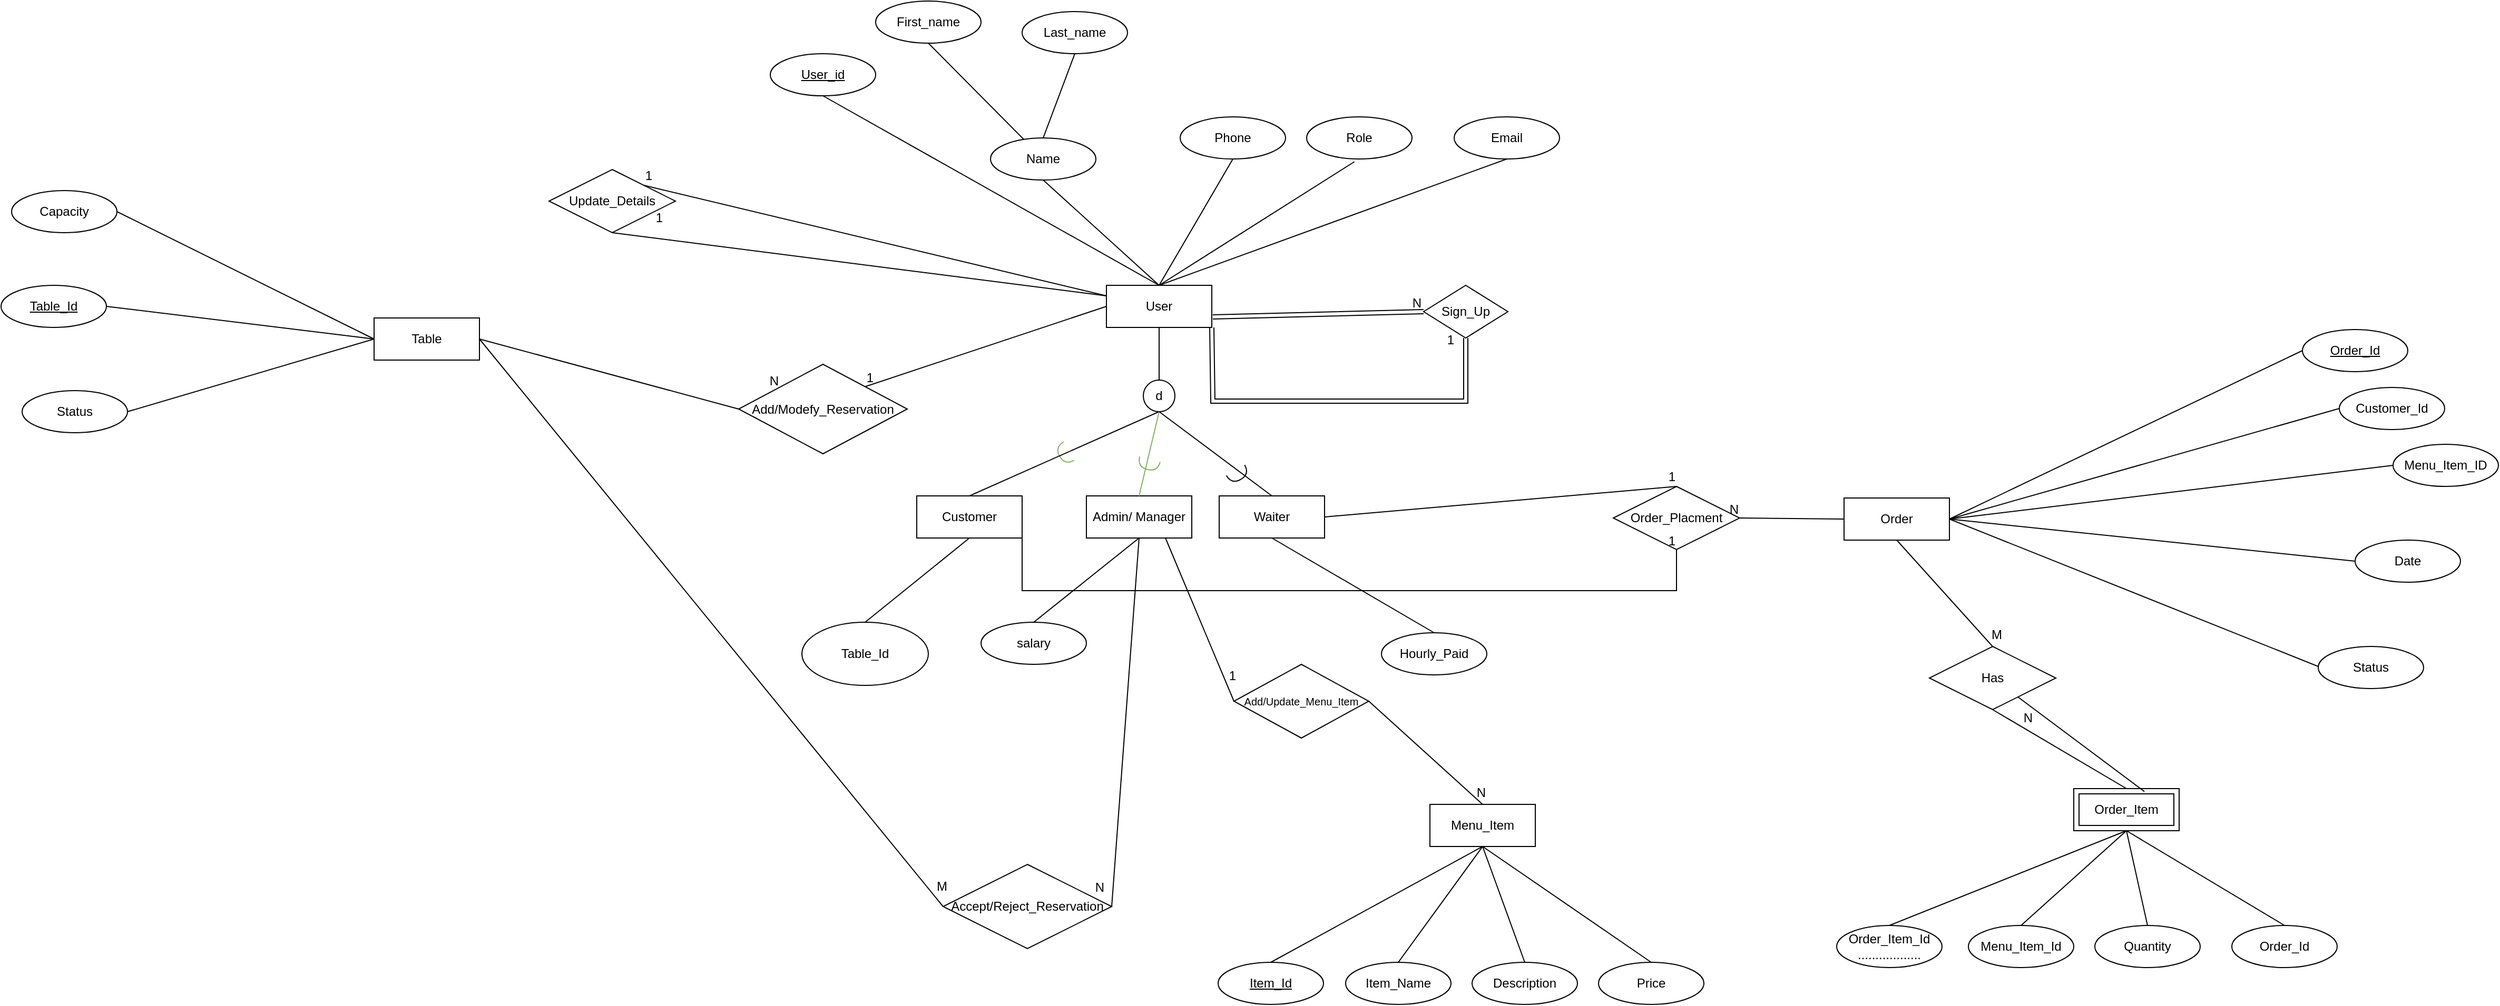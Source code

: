 <mxfile version="24.4.0" type="device">
  <diagram name="Page-1" id="Y86S1bmcuFwzpDUU1Rd4">
    <mxGraphModel dx="2612" dy="1607" grid="1" gridSize="10" guides="1" tooltips="1" connect="1" arrows="1" fold="1" page="1" pageScale="1" pageWidth="850" pageHeight="1100" math="0" shadow="0">
      <root>
        <mxCell id="0" />
        <mxCell id="1" parent="0" />
        <mxCell id="P2tkytI08X2VvsEyy3mc-61" value="Table" style="whiteSpace=wrap;html=1;align=center;" parent="1" vertex="1">
          <mxGeometry x="-516" y="281" width="100" height="40" as="geometry" />
        </mxCell>
        <mxCell id="P2tkytI08X2VvsEyy3mc-62" value="Order" style="whiteSpace=wrap;html=1;align=center;" parent="1" vertex="1">
          <mxGeometry x="879" y="452" width="100" height="40" as="geometry" />
        </mxCell>
        <mxCell id="P2tkytI08X2VvsEyy3mc-63" value="Menu_Item" style="whiteSpace=wrap;html=1;align=center;" parent="1" vertex="1">
          <mxGeometry x="486" y="743" width="100" height="40" as="geometry" />
        </mxCell>
        <mxCell id="P2tkytI08X2VvsEyy3mc-64" value="Date" style="ellipse;whiteSpace=wrap;html=1;align=center;" parent="1" vertex="1">
          <mxGeometry x="1364" y="492" width="100" height="40" as="geometry" />
        </mxCell>
        <mxCell id="P2tkytI08X2VvsEyy3mc-65" value="" style="endArrow=none;html=1;rounded=0;entryX=0;entryY=0.5;entryDx=0;entryDy=0;exitX=1;exitY=0.5;exitDx=0;exitDy=0;" parent="1" source="P2tkytI08X2VvsEyy3mc-62" target="P2tkytI08X2VvsEyy3mc-64" edge="1">
          <mxGeometry width="50" height="50" relative="1" as="geometry">
            <mxPoint x="831" y="401" as="sourcePoint" />
            <mxPoint x="881" y="351" as="targetPoint" />
          </mxGeometry>
        </mxCell>
        <mxCell id="P2tkytI08X2VvsEyy3mc-66" value="Order_Id" style="ellipse;whiteSpace=wrap;html=1;align=center;fontStyle=4;" parent="1" vertex="1">
          <mxGeometry x="1314" y="292" width="100" height="40" as="geometry" />
        </mxCell>
        <mxCell id="P2tkytI08X2VvsEyy3mc-69" value="Status" style="ellipse;whiteSpace=wrap;html=1;align=center;" parent="1" vertex="1">
          <mxGeometry x="1329" y="593" width="100" height="40" as="geometry" />
        </mxCell>
        <mxCell id="P2tkytI08X2VvsEyy3mc-70" value="" style="endArrow=none;html=1;rounded=0;entryX=0;entryY=0.5;entryDx=0;entryDy=0;exitX=1;exitY=0.5;exitDx=0;exitDy=0;" parent="1" source="P2tkytI08X2VvsEyy3mc-62" target="P2tkytI08X2VvsEyy3mc-66" edge="1">
          <mxGeometry width="50" height="50" relative="1" as="geometry">
            <mxPoint x="861" y="281" as="sourcePoint" />
            <mxPoint x="911" y="231" as="targetPoint" />
          </mxGeometry>
        </mxCell>
        <mxCell id="P2tkytI08X2VvsEyy3mc-71" value="" style="endArrow=none;html=1;rounded=0;entryX=0;entryY=0.5;entryDx=0;entryDy=0;exitX=1;exitY=0.5;exitDx=0;exitDy=0;" parent="1" source="P2tkytI08X2VvsEyy3mc-62" target="ME01KTfv1DTsT3AE9B-a-9" edge="1">
          <mxGeometry width="50" height="50" relative="1" as="geometry">
            <mxPoint x="951" y="301" as="sourcePoint" />
            <mxPoint x="961" y="191.0" as="targetPoint" />
          </mxGeometry>
        </mxCell>
        <mxCell id="P2tkytI08X2VvsEyy3mc-72" value="" style="endArrow=none;html=1;rounded=0;entryX=0;entryY=0.5;entryDx=0;entryDy=0;exitX=1;exitY=0.5;exitDx=0;exitDy=0;" parent="1" source="P2tkytI08X2VvsEyy3mc-62" edge="1">
          <mxGeometry width="50" height="50" relative="1" as="geometry">
            <mxPoint x="1201" y="271" as="sourcePoint" />
            <mxPoint x="1329" y="612" as="targetPoint" />
          </mxGeometry>
        </mxCell>
        <mxCell id="P2tkytI08X2VvsEyy3mc-73" value="Item_Id" style="ellipse;whiteSpace=wrap;html=1;align=center;fontStyle=4;" parent="1" vertex="1">
          <mxGeometry x="285" y="893" width="100" height="40" as="geometry" />
        </mxCell>
        <mxCell id="P2tkytI08X2VvsEyy3mc-74" value="Item_Name" style="ellipse;whiteSpace=wrap;html=1;align=center;" parent="1" vertex="1">
          <mxGeometry x="406" y="893" width="100" height="40" as="geometry" />
        </mxCell>
        <mxCell id="P2tkytI08X2VvsEyy3mc-75" value="Description" style="ellipse;whiteSpace=wrap;html=1;align=center;" parent="1" vertex="1">
          <mxGeometry x="526" y="893" width="100" height="40" as="geometry" />
        </mxCell>
        <mxCell id="P2tkytI08X2VvsEyy3mc-76" value="" style="endArrow=none;html=1;rounded=0;entryX=0.5;entryY=1;entryDx=0;entryDy=0;exitX=0.5;exitY=0;exitDx=0;exitDy=0;" parent="1" source="P2tkytI08X2VvsEyy3mc-73" target="P2tkytI08X2VvsEyy3mc-63" edge="1">
          <mxGeometry width="50" height="50" relative="1" as="geometry">
            <mxPoint x="396" y="863" as="sourcePoint" />
            <mxPoint x="446" y="813" as="targetPoint" />
          </mxGeometry>
        </mxCell>
        <mxCell id="P2tkytI08X2VvsEyy3mc-77" value="" style="endArrow=none;html=1;rounded=0;exitX=0.5;exitY=0;exitDx=0;exitDy=0;" parent="1" source="P2tkytI08X2VvsEyy3mc-74" edge="1">
          <mxGeometry width="50" height="50" relative="1" as="geometry">
            <mxPoint x="506" y="873" as="sourcePoint" />
            <mxPoint x="536" y="783" as="targetPoint" />
          </mxGeometry>
        </mxCell>
        <mxCell id="P2tkytI08X2VvsEyy3mc-78" value="" style="endArrow=none;html=1;rounded=0;entryX=0.5;entryY=1;entryDx=0;entryDy=0;exitX=0.5;exitY=0;exitDx=0;exitDy=0;" parent="1" source="P2tkytI08X2VvsEyy3mc-75" target="P2tkytI08X2VvsEyy3mc-63" edge="1">
          <mxGeometry width="50" height="50" relative="1" as="geometry">
            <mxPoint x="566" y="883" as="sourcePoint" />
            <mxPoint x="616" y="833" as="targetPoint" />
          </mxGeometry>
        </mxCell>
        <mxCell id="P2tkytI08X2VvsEyy3mc-79" value="Price" style="ellipse;whiteSpace=wrap;html=1;align=center;" parent="1" vertex="1">
          <mxGeometry x="646" y="893" width="100" height="40" as="geometry" />
        </mxCell>
        <mxCell id="P2tkytI08X2VvsEyy3mc-81" value="" style="endArrow=none;html=1;rounded=0;entryX=0.5;entryY=1;entryDx=0;entryDy=0;exitX=0.5;exitY=0;exitDx=0;exitDy=0;" parent="1" source="P2tkytI08X2VvsEyy3mc-79" target="P2tkytI08X2VvsEyy3mc-63" edge="1">
          <mxGeometry width="50" height="50" relative="1" as="geometry">
            <mxPoint x="636" y="873" as="sourcePoint" />
            <mxPoint x="686" y="823" as="targetPoint" />
          </mxGeometry>
        </mxCell>
        <mxCell id="P2tkytI08X2VvsEyy3mc-84" value="Menu_Item_ID" style="ellipse;whiteSpace=wrap;html=1;align=center;" parent="1" vertex="1">
          <mxGeometry x="1400" y="401" width="100" height="40" as="geometry" />
        </mxCell>
        <mxCell id="P2tkytI08X2VvsEyy3mc-86" value="" style="endArrow=none;html=1;rounded=0;entryX=0;entryY=0.5;entryDx=0;entryDy=0;exitX=1;exitY=0.5;exitDx=0;exitDy=0;" parent="1" source="P2tkytI08X2VvsEyy3mc-62" target="P2tkytI08X2VvsEyy3mc-84" edge="1">
          <mxGeometry width="50" height="50" relative="1" as="geometry">
            <mxPoint x="1001" y="301" as="sourcePoint" />
            <mxPoint x="1409" y="427" as="targetPoint" />
          </mxGeometry>
        </mxCell>
        <mxCell id="P2tkytI08X2VvsEyy3mc-115" value="User" style="whiteSpace=wrap;html=1;align=center;" parent="1" vertex="1">
          <mxGeometry x="179" y="250" width="100" height="40" as="geometry" />
        </mxCell>
        <mxCell id="P2tkytI08X2VvsEyy3mc-116" value="First_name" style="ellipse;whiteSpace=wrap;html=1;align=center;" parent="1" vertex="1">
          <mxGeometry x="-40" y="-20" width="100" height="40" as="geometry" />
        </mxCell>
        <mxCell id="P2tkytI08X2VvsEyy3mc-117" value="Email" style="ellipse;whiteSpace=wrap;html=1;align=center;" parent="1" vertex="1">
          <mxGeometry x="509" y="90" width="100" height="40" as="geometry" />
        </mxCell>
        <mxCell id="P2tkytI08X2VvsEyy3mc-118" value="Phone" style="ellipse;whiteSpace=wrap;html=1;align=center;" parent="1" vertex="1">
          <mxGeometry x="249" y="90" width="100" height="40" as="geometry" />
        </mxCell>
        <mxCell id="P2tkytI08X2VvsEyy3mc-119" value="Role" style="ellipse;whiteSpace=wrap;html=1;align=center;" parent="1" vertex="1">
          <mxGeometry x="369" y="90" width="100" height="40" as="geometry" />
        </mxCell>
        <mxCell id="P2tkytI08X2VvsEyy3mc-120" value="Last_name" style="ellipse;whiteSpace=wrap;html=1;align=center;" parent="1" vertex="1">
          <mxGeometry x="99" y="-10" width="100" height="40" as="geometry" />
        </mxCell>
        <mxCell id="P2tkytI08X2VvsEyy3mc-121" value="Name" style="ellipse;whiteSpace=wrap;html=1;align=center;" parent="1" vertex="1">
          <mxGeometry x="69" y="110" width="100" height="40" as="geometry" />
        </mxCell>
        <mxCell id="P2tkytI08X2VvsEyy3mc-122" value="" style="endArrow=none;html=1;rounded=0;entryX=0.5;entryY=1;entryDx=0;entryDy=0;" parent="1" edge="1" target="P2tkytI08X2VvsEyy3mc-120">
          <mxGeometry width="50" height="50" relative="1" as="geometry">
            <mxPoint x="119" y="110" as="sourcePoint" />
            <mxPoint x="149.0" y="50" as="targetPoint" />
          </mxGeometry>
        </mxCell>
        <mxCell id="P2tkytI08X2VvsEyy3mc-123" value="" style="endArrow=none;html=1;rounded=0;entryX=0.5;entryY=1;entryDx=0;entryDy=0;" parent="1" source="P2tkytI08X2VvsEyy3mc-121" target="P2tkytI08X2VvsEyy3mc-116" edge="1">
          <mxGeometry width="50" height="50" relative="1" as="geometry">
            <mxPoint x="49" y="110" as="sourcePoint" />
            <mxPoint x="99" y="60" as="targetPoint" />
          </mxGeometry>
        </mxCell>
        <mxCell id="P2tkytI08X2VvsEyy3mc-124" value="" style="endArrow=none;html=1;rounded=0;entryX=0.5;entryY=1;entryDx=0;entryDy=0;exitX=0.5;exitY=0;exitDx=0;exitDy=0;" parent="1" source="P2tkytI08X2VvsEyy3mc-115" target="P2tkytI08X2VvsEyy3mc-129" edge="1">
          <mxGeometry width="50" height="50" relative="1" as="geometry">
            <mxPoint x="59" y="340" as="sourcePoint" />
            <mxPoint x="-41.0" y="190" as="targetPoint" />
          </mxGeometry>
        </mxCell>
        <mxCell id="P2tkytI08X2VvsEyy3mc-125" value="" style="endArrow=none;html=1;rounded=0;exitX=0.5;exitY=0;exitDx=0;exitDy=0;entryX=0.5;entryY=1;entryDx=0;entryDy=0;" parent="1" source="P2tkytI08X2VvsEyy3mc-115" target="P2tkytI08X2VvsEyy3mc-121" edge="1">
          <mxGeometry width="50" height="50" relative="1" as="geometry">
            <mxPoint x="149" y="230" as="sourcePoint" />
            <mxPoint x="199" y="180" as="targetPoint" />
          </mxGeometry>
        </mxCell>
        <mxCell id="P2tkytI08X2VvsEyy3mc-126" value="" style="endArrow=none;html=1;rounded=0;entryX=0.5;entryY=1;entryDx=0;entryDy=0;exitX=0.5;exitY=0;exitDx=0;exitDy=0;" parent="1" source="P2tkytI08X2VvsEyy3mc-115" target="P2tkytI08X2VvsEyy3mc-118" edge="1">
          <mxGeometry width="50" height="50" relative="1" as="geometry">
            <mxPoint x="239" y="250" as="sourcePoint" />
            <mxPoint x="129" y="160" as="targetPoint" />
          </mxGeometry>
        </mxCell>
        <mxCell id="P2tkytI08X2VvsEyy3mc-127" value="" style="endArrow=none;html=1;rounded=0;entryX=0.5;entryY=1;entryDx=0;entryDy=0;exitX=0.5;exitY=0;exitDx=0;exitDy=0;" parent="1" source="P2tkytI08X2VvsEyy3mc-115" target="P2tkytI08X2VvsEyy3mc-117" edge="1">
          <mxGeometry width="50" height="50" relative="1" as="geometry">
            <mxPoint x="409" y="240" as="sourcePoint" />
            <mxPoint x="459" y="190" as="targetPoint" />
          </mxGeometry>
        </mxCell>
        <mxCell id="P2tkytI08X2VvsEyy3mc-128" value="" style="endArrow=none;html=1;rounded=0;exitX=0.5;exitY=0;exitDx=0;exitDy=0;entryX=0.453;entryY=1.066;entryDx=0;entryDy=0;entryPerimeter=0;" parent="1" source="P2tkytI08X2VvsEyy3mc-115" target="P2tkytI08X2VvsEyy3mc-119" edge="1">
          <mxGeometry width="50" height="50" relative="1" as="geometry">
            <mxPoint x="299" y="220" as="sourcePoint" />
            <mxPoint x="349" y="170" as="targetPoint" />
          </mxGeometry>
        </mxCell>
        <mxCell id="P2tkytI08X2VvsEyy3mc-129" value="User_id" style="ellipse;whiteSpace=wrap;html=1;align=center;fontStyle=4;" parent="1" vertex="1">
          <mxGeometry x="-140" y="30" width="100" height="40" as="geometry" />
        </mxCell>
        <mxCell id="P2tkytI08X2VvsEyy3mc-130" value="Customer" style="whiteSpace=wrap;html=1;align=center;" parent="1" vertex="1">
          <mxGeometry x="-1" y="450" width="100" height="40" as="geometry" />
        </mxCell>
        <mxCell id="P2tkytI08X2VvsEyy3mc-131" value="Waiter" style="whiteSpace=wrap;html=1;align=center;" parent="1" vertex="1">
          <mxGeometry x="286" y="450" width="100" height="40" as="geometry" />
        </mxCell>
        <mxCell id="P2tkytI08X2VvsEyy3mc-132" value="Admin/ Manager" style="whiteSpace=wrap;html=1;align=center;" parent="1" vertex="1">
          <mxGeometry x="160" y="450" width="100" height="40" as="geometry" />
        </mxCell>
        <mxCell id="P2tkytI08X2VvsEyy3mc-133" value="" style="ellipse;whiteSpace=wrap;html=1;align=center;aspect=fixed;fillColor=none;strokeColor=none;resizable=0;perimeter=centerPerimeter;rotatable=0;allowArrows=0;points=[];outlineConnect=1;" parent="1" vertex="1">
          <mxGeometry x="319" y="260" width="10" height="10" as="geometry" />
        </mxCell>
        <mxCell id="P2tkytI08X2VvsEyy3mc-134" value="" style="ellipse;whiteSpace=wrap;html=1;align=center;aspect=fixed;fillColor=none;strokeColor=none;resizable=0;perimeter=centerPerimeter;rotatable=0;allowArrows=0;points=[];outlineConnect=1;" parent="1" vertex="1">
          <mxGeometry x="99" y="360" width="10" height="10" as="geometry" />
        </mxCell>
        <mxCell id="P2tkytI08X2VvsEyy3mc-135" value="" style="shape=requiredInterface;html=1;verticalLabelPosition=bottom;sketch=0;rotation=-210;fillColor=#d5e8d4;strokeColor=#82b366;" parent="1" vertex="1">
          <mxGeometry x="134" y="400" width="10" height="20" as="geometry" />
        </mxCell>
        <mxCell id="P2tkytI08X2VvsEyy3mc-136" value="d" style="ellipse;whiteSpace=wrap;html=1;aspect=fixed;" parent="1" vertex="1">
          <mxGeometry x="214" y="340" width="30" height="30" as="geometry" />
        </mxCell>
        <mxCell id="P2tkytI08X2VvsEyy3mc-137" value="" style="endArrow=none;html=1;rounded=0;entryX=0.5;entryY=1;entryDx=0;entryDy=0;exitX=0.5;exitY=0;exitDx=0;exitDy=0;" parent="1" source="P2tkytI08X2VvsEyy3mc-136" target="P2tkytI08X2VvsEyy3mc-115" edge="1">
          <mxGeometry width="50" height="50" relative="1" as="geometry">
            <mxPoint x="149" y="360" as="sourcePoint" />
            <mxPoint x="199" y="310" as="targetPoint" />
          </mxGeometry>
        </mxCell>
        <mxCell id="P2tkytI08X2VvsEyy3mc-138" value="" style="endArrow=none;html=1;rounded=0;entryX=0.5;entryY=1;entryDx=0;entryDy=0;exitX=0.5;exitY=0;exitDx=0;exitDy=0;" parent="1" source="P2tkytI08X2VvsEyy3mc-130" target="P2tkytI08X2VvsEyy3mc-136" edge="1">
          <mxGeometry width="50" height="50" relative="1" as="geometry">
            <mxPoint x="119" y="440" as="sourcePoint" />
            <mxPoint x="169" y="390" as="targetPoint" />
          </mxGeometry>
        </mxCell>
        <mxCell id="P2tkytI08X2VvsEyy3mc-139" value="" style="endArrow=none;html=1;rounded=0;exitX=0.5;exitY=0;exitDx=0;exitDy=0;entryX=0.5;entryY=1;entryDx=0;entryDy=0;fillColor=#d5e8d4;strokeColor=#82b366;" parent="1" source="P2tkytI08X2VvsEyy3mc-132" target="P2tkytI08X2VvsEyy3mc-136" edge="1">
          <mxGeometry width="50" height="50" relative="1" as="geometry">
            <mxPoint x="309" y="420" as="sourcePoint" />
            <mxPoint x="359" y="370" as="targetPoint" />
          </mxGeometry>
        </mxCell>
        <mxCell id="P2tkytI08X2VvsEyy3mc-140" value="" style="shape=requiredInterface;html=1;verticalLabelPosition=bottom;sketch=0;rotation=105;fillColor=#d5e8d4;strokeColor=#82b366;" parent="1" vertex="1">
          <mxGeometry x="214" y="410" width="10" height="20" as="geometry" />
        </mxCell>
        <mxCell id="P2tkytI08X2VvsEyy3mc-141" value="" style="endArrow=none;html=1;rounded=0;exitX=0.5;exitY=0;exitDx=0;exitDy=0;entryX=0.5;entryY=1;entryDx=0;entryDy=0;" parent="1" source="P2tkytI08X2VvsEyy3mc-131" target="P2tkytI08X2VvsEyy3mc-136" edge="1">
          <mxGeometry width="50" height="50" relative="1" as="geometry">
            <mxPoint x="299" y="420" as="sourcePoint" />
            <mxPoint x="349" y="370" as="targetPoint" />
          </mxGeometry>
        </mxCell>
        <mxCell id="P2tkytI08X2VvsEyy3mc-142" value="" style="shape=requiredInterface;html=1;verticalLabelPosition=bottom;sketch=0;rotation=60;" parent="1" vertex="1">
          <mxGeometry x="299" y="420" width="10" height="20" as="geometry" />
        </mxCell>
        <mxCell id="P2tkytI08X2VvsEyy3mc-143" value="" style="endArrow=none;html=1;rounded=0;exitX=0;exitY=0.5;exitDx=0;exitDy=0;entryX=1;entryY=0.5;entryDx=0;entryDy=0;" parent="1" source="P2tkytI08X2VvsEyy3mc-61" target="P2tkytI08X2VvsEyy3mc-144" edge="1">
          <mxGeometry width="50" height="50" relative="1" as="geometry">
            <mxPoint x="-546" y="221" as="sourcePoint" />
            <mxPoint x="-496" y="171" as="targetPoint" />
          </mxGeometry>
        </mxCell>
        <mxCell id="P2tkytI08X2VvsEyy3mc-144" value="Table_Id" style="ellipse;whiteSpace=wrap;html=1;align=center;fontStyle=4;" parent="1" vertex="1">
          <mxGeometry x="-870" y="250" width="100" height="40" as="geometry" />
        </mxCell>
        <mxCell id="P2tkytI08X2VvsEyy3mc-147" value="" style="endArrow=none;html=1;rounded=0;entryX=1;entryY=0.5;entryDx=0;entryDy=0;exitX=0;exitY=0.5;exitDx=0;exitDy=0;" parent="1" source="P2tkytI08X2VvsEyy3mc-61" target="P2tkytI08X2VvsEyy3mc-151" edge="1">
          <mxGeometry width="50" height="50" relative="1" as="geometry">
            <mxPoint x="-446" y="281" as="sourcePoint" />
            <mxPoint x="-421" y="151" as="targetPoint" />
          </mxGeometry>
        </mxCell>
        <mxCell id="P2tkytI08X2VvsEyy3mc-150" value="" style="endArrow=none;html=1;rounded=0;entryX=0.5;entryY=1;entryDx=0;entryDy=0;exitX=0.5;exitY=0;exitDx=0;exitDy=0;" parent="1" source="ME01KTfv1DTsT3AE9B-a-10" target="P2tkytI08X2VvsEyy3mc-130" edge="1">
          <mxGeometry width="50" height="50" relative="1" as="geometry">
            <mxPoint x="-50" y="560" as="sourcePoint" />
            <mxPoint x="30" y="530" as="targetPoint" />
          </mxGeometry>
        </mxCell>
        <mxCell id="P2tkytI08X2VvsEyy3mc-151" value="Capacity" style="ellipse;whiteSpace=wrap;html=1;align=center;" parent="1" vertex="1">
          <mxGeometry x="-860" y="160" width="100" height="40" as="geometry" />
        </mxCell>
        <mxCell id="P2tkytI08X2VvsEyy3mc-152" value="Status" style="ellipse;whiteSpace=wrap;html=1;align=center;" parent="1" vertex="1">
          <mxGeometry x="-850" y="350" width="100" height="40" as="geometry" />
        </mxCell>
        <mxCell id="P2tkytI08X2VvsEyy3mc-153" value="" style="endArrow=none;html=1;rounded=0;entryX=1;entryY=0.5;entryDx=0;entryDy=0;exitX=0;exitY=0.5;exitDx=0;exitDy=0;" parent="1" source="P2tkytI08X2VvsEyy3mc-61" target="P2tkytI08X2VvsEyy3mc-152" edge="1">
          <mxGeometry width="50" height="50" relative="1" as="geometry">
            <mxPoint x="-316" y="271" as="sourcePoint" />
            <mxPoint x="-266" y="221" as="targetPoint" />
          </mxGeometry>
        </mxCell>
        <mxCell id="ME01KTfv1DTsT3AE9B-a-3" value="Hourly_Paid" style="ellipse;whiteSpace=wrap;html=1;align=center;" parent="1" vertex="1">
          <mxGeometry x="440" y="580" width="100" height="40" as="geometry" />
        </mxCell>
        <mxCell id="ME01KTfv1DTsT3AE9B-a-4" value="salary" style="ellipse;whiteSpace=wrap;html=1;align=center;" parent="1" vertex="1">
          <mxGeometry x="60" y="570" width="100" height="40" as="geometry" />
        </mxCell>
        <mxCell id="ME01KTfv1DTsT3AE9B-a-7" value="" style="endArrow=none;html=1;rounded=0;exitX=0.5;exitY=0;exitDx=0;exitDy=0;entryX=0.5;entryY=1;entryDx=0;entryDy=0;" parent="1" source="ME01KTfv1DTsT3AE9B-a-4" target="P2tkytI08X2VvsEyy3mc-132" edge="1">
          <mxGeometry width="50" height="50" relative="1" as="geometry">
            <mxPoint x="204" y="540" as="sourcePoint" />
            <mxPoint x="254" y="490" as="targetPoint" />
          </mxGeometry>
        </mxCell>
        <mxCell id="ME01KTfv1DTsT3AE9B-a-8" value="" style="endArrow=none;html=1;rounded=0;entryX=0.5;entryY=1;entryDx=0;entryDy=0;exitX=0.5;exitY=0;exitDx=0;exitDy=0;" parent="1" source="ME01KTfv1DTsT3AE9B-a-3" target="P2tkytI08X2VvsEyy3mc-131" edge="1">
          <mxGeometry width="50" height="50" relative="1" as="geometry">
            <mxPoint x="280" y="580" as="sourcePoint" />
            <mxPoint x="330" y="530" as="targetPoint" />
          </mxGeometry>
        </mxCell>
        <mxCell id="ME01KTfv1DTsT3AE9B-a-9" value="Customer_Id" style="ellipse;whiteSpace=wrap;html=1;align=center;" parent="1" vertex="1">
          <mxGeometry x="1349" y="347" width="100" height="40" as="geometry" />
        </mxCell>
        <mxCell id="ME01KTfv1DTsT3AE9B-a-10" value="Table_Id" style="ellipse;whiteSpace=wrap;html=1;align=center;" parent="1" vertex="1">
          <mxGeometry x="-110" y="570" width="120" height="60" as="geometry" />
        </mxCell>
        <mxCell id="ME01KTfv1DTsT3AE9B-a-12" value="Order_Item" style="shape=ext;margin=3;double=1;whiteSpace=wrap;html=1;align=center;" parent="1" vertex="1">
          <mxGeometry x="1097" y="728" width="100" height="40" as="geometry" />
        </mxCell>
        <mxCell id="ME01KTfv1DTsT3AE9B-a-13" value="Order_Item_Id&lt;div&gt;..................&lt;/div&gt;" style="ellipse;whiteSpace=wrap;html=1;align=center;" parent="1" vertex="1">
          <mxGeometry x="872" y="858" width="100" height="40" as="geometry" />
        </mxCell>
        <mxCell id="ME01KTfv1DTsT3AE9B-a-14" value="Menu_Item_Id" style="ellipse;whiteSpace=wrap;html=1;align=center;" parent="1" vertex="1">
          <mxGeometry x="997" y="858" width="100" height="40" as="geometry" />
        </mxCell>
        <mxCell id="ME01KTfv1DTsT3AE9B-a-15" value="Quantity" style="ellipse;whiteSpace=wrap;html=1;align=center;" parent="1" vertex="1">
          <mxGeometry x="1117" y="858" width="100" height="40" as="geometry" />
        </mxCell>
        <mxCell id="ME01KTfv1DTsT3AE9B-a-16" value="Order_Id" style="ellipse;whiteSpace=wrap;html=1;align=center;" parent="1" vertex="1">
          <mxGeometry x="1247" y="858" width="100" height="40" as="geometry" />
        </mxCell>
        <mxCell id="ME01KTfv1DTsT3AE9B-a-18" value="" style="endArrow=none;html=1;rounded=0;entryX=0.5;entryY=1;entryDx=0;entryDy=0;exitX=0.5;exitY=0;exitDx=0;exitDy=0;" parent="1" source="ME01KTfv1DTsT3AE9B-a-13" target="ME01KTfv1DTsT3AE9B-a-12" edge="1">
          <mxGeometry width="50" height="50" relative="1" as="geometry">
            <mxPoint x="937" y="828" as="sourcePoint" />
            <mxPoint x="987" y="778" as="targetPoint" />
          </mxGeometry>
        </mxCell>
        <mxCell id="ME01KTfv1DTsT3AE9B-a-20" value="" style="endArrow=none;html=1;rounded=0;exitX=0.5;exitY=0;exitDx=0;exitDy=0;entryX=0.5;entryY=1;entryDx=0;entryDy=0;" parent="1" source="ME01KTfv1DTsT3AE9B-a-14" target="ME01KTfv1DTsT3AE9B-a-12" edge="1">
          <mxGeometry width="50" height="50" relative="1" as="geometry">
            <mxPoint x="1207" y="828" as="sourcePoint" />
            <mxPoint x="1257" y="778" as="targetPoint" />
          </mxGeometry>
        </mxCell>
        <mxCell id="ME01KTfv1DTsT3AE9B-a-21" value="" style="endArrow=none;html=1;rounded=0;entryX=0.5;entryY=1;entryDx=0;entryDy=0;exitX=0.5;exitY=0;exitDx=0;exitDy=0;" parent="1" source="ME01KTfv1DTsT3AE9B-a-15" target="ME01KTfv1DTsT3AE9B-a-12" edge="1">
          <mxGeometry width="50" height="50" relative="1" as="geometry">
            <mxPoint x="1137" y="848" as="sourcePoint" />
            <mxPoint x="1187" y="798" as="targetPoint" />
          </mxGeometry>
        </mxCell>
        <mxCell id="ME01KTfv1DTsT3AE9B-a-22" value="" style="endArrow=none;html=1;rounded=0;entryX=0.5;entryY=1;entryDx=0;entryDy=0;exitX=0.5;exitY=0;exitDx=0;exitDy=0;" parent="1" source="ME01KTfv1DTsT3AE9B-a-16" target="ME01KTfv1DTsT3AE9B-a-12" edge="1">
          <mxGeometry width="50" height="50" relative="1" as="geometry">
            <mxPoint x="1267" y="828" as="sourcePoint" />
            <mxPoint x="1317" y="778" as="targetPoint" />
          </mxGeometry>
        </mxCell>
        <mxCell id="ME01KTfv1DTsT3AE9B-a-23" value="Sign_Up" style="shape=rhombus;perimeter=rhombusPerimeter;whiteSpace=wrap;html=1;align=center;" parent="1" vertex="1">
          <mxGeometry x="480" y="250" width="80" height="50" as="geometry" />
        </mxCell>
        <mxCell id="YGmvHHZKbdmyMWi4LRZA-3" value="" style="shape=link;html=1;rounded=0;entryX=0;entryY=0.5;entryDx=0;entryDy=0;" parent="1" target="ME01KTfv1DTsT3AE9B-a-23" edge="1">
          <mxGeometry relative="1" as="geometry">
            <mxPoint x="280" y="280" as="sourcePoint" />
            <mxPoint x="459" y="274.5" as="targetPoint" />
          </mxGeometry>
        </mxCell>
        <mxCell id="YGmvHHZKbdmyMWi4LRZA-4" value="N" style="resizable=0;html=1;whiteSpace=wrap;align=right;verticalAlign=bottom;" parent="YGmvHHZKbdmyMWi4LRZA-3" connectable="0" vertex="1">
          <mxGeometry x="1" relative="1" as="geometry" />
        </mxCell>
        <mxCell id="YGmvHHZKbdmyMWi4LRZA-5" value="" style="shape=link;html=1;rounded=0;exitX=1;exitY=1;exitDx=0;exitDy=0;entryX=0.5;entryY=1;entryDx=0;entryDy=0;" parent="1" source="P2tkytI08X2VvsEyy3mc-115" target="ME01KTfv1DTsT3AE9B-a-23" edge="1">
          <mxGeometry relative="1" as="geometry">
            <mxPoint x="580" y="274.5" as="sourcePoint" />
            <mxPoint x="560" y="275" as="targetPoint" />
            <Array as="points">
              <mxPoint x="280" y="360" />
              <mxPoint x="520" y="360" />
            </Array>
          </mxGeometry>
        </mxCell>
        <mxCell id="YGmvHHZKbdmyMWi4LRZA-6" value="1" style="resizable=0;html=1;whiteSpace=wrap;align=right;verticalAlign=bottom;" parent="YGmvHHZKbdmyMWi4LRZA-5" connectable="0" vertex="1">
          <mxGeometry x="1" relative="1" as="geometry">
            <mxPoint x="-10" y="10" as="offset" />
          </mxGeometry>
        </mxCell>
        <mxCell id="YGmvHHZKbdmyMWi4LRZA-8" value="Update_Details" style="shape=rhombus;perimeter=rhombusPerimeter;whiteSpace=wrap;html=1;align=center;" parent="1" vertex="1">
          <mxGeometry x="-350" y="140" width="120" height="60" as="geometry" />
        </mxCell>
        <mxCell id="YGmvHHZKbdmyMWi4LRZA-19" value="" style="endArrow=none;html=1;rounded=0;entryX=0.5;entryY=1;entryDx=0;entryDy=0;exitX=0;exitY=0.25;exitDx=0;exitDy=0;" parent="1" source="P2tkytI08X2VvsEyy3mc-115" target="YGmvHHZKbdmyMWi4LRZA-8" edge="1">
          <mxGeometry relative="1" as="geometry">
            <mxPoint x="180" y="330" as="sourcePoint" />
            <mxPoint x="140" y="330" as="targetPoint" />
          </mxGeometry>
        </mxCell>
        <mxCell id="YGmvHHZKbdmyMWi4LRZA-20" value="1" style="resizable=0;html=1;whiteSpace=wrap;align=right;verticalAlign=bottom;" parent="YGmvHHZKbdmyMWi4LRZA-19" connectable="0" vertex="1">
          <mxGeometry x="1" relative="1" as="geometry">
            <mxPoint x="50" y="-5" as="offset" />
          </mxGeometry>
        </mxCell>
        <mxCell id="YGmvHHZKbdmyMWi4LRZA-22" value="" style="endArrow=none;html=1;rounded=0;exitX=0;exitY=0.25;exitDx=0;exitDy=0;entryX=1;entryY=0;entryDx=0;entryDy=0;" parent="1" source="P2tkytI08X2VvsEyy3mc-115" target="YGmvHHZKbdmyMWi4LRZA-8" edge="1">
          <mxGeometry relative="1" as="geometry">
            <mxPoint x="10" y="260" as="sourcePoint" />
            <mxPoint x="170" y="260" as="targetPoint" />
          </mxGeometry>
        </mxCell>
        <mxCell id="YGmvHHZKbdmyMWi4LRZA-23" value="1" style="resizable=0;html=1;whiteSpace=wrap;align=right;verticalAlign=bottom;" parent="YGmvHHZKbdmyMWi4LRZA-22" connectable="0" vertex="1">
          <mxGeometry x="1" relative="1" as="geometry">
            <mxPoint x="10" as="offset" />
          </mxGeometry>
        </mxCell>
        <mxCell id="YGmvHHZKbdmyMWi4LRZA-24" value="&lt;font style=&quot;font-size: 10px;&quot;&gt;Add/Update_Menu_Item&lt;/font&gt;" style="shape=rhombus;perimeter=rhombusPerimeter;whiteSpace=wrap;html=1;align=center;" parent="1" vertex="1">
          <mxGeometry x="300" y="610" width="128" height="70" as="geometry" />
        </mxCell>
        <mxCell id="YGmvHHZKbdmyMWi4LRZA-27" value="" style="endArrow=none;html=1;rounded=0;entryX=0.5;entryY=0;entryDx=0;entryDy=0;exitX=1;exitY=0.5;exitDx=0;exitDy=0;" parent="1" source="YGmvHHZKbdmyMWi4LRZA-24" target="P2tkytI08X2VvsEyy3mc-63" edge="1">
          <mxGeometry relative="1" as="geometry">
            <mxPoint x="405" y="650" as="sourcePoint" />
            <mxPoint x="509" y="770" as="targetPoint" />
          </mxGeometry>
        </mxCell>
        <mxCell id="YGmvHHZKbdmyMWi4LRZA-28" value="N" style="resizable=0;html=1;whiteSpace=wrap;align=right;verticalAlign=bottom;" parent="YGmvHHZKbdmyMWi4LRZA-27" connectable="0" vertex="1">
          <mxGeometry x="1" relative="1" as="geometry">
            <mxPoint x="4" y="-3" as="offset" />
          </mxGeometry>
        </mxCell>
        <mxCell id="YGmvHHZKbdmyMWi4LRZA-29" value="" style="endArrow=none;html=1;rounded=0;entryX=0;entryY=0.5;entryDx=0;entryDy=0;exitX=0.75;exitY=1;exitDx=0;exitDy=0;" parent="1" source="P2tkytI08X2VvsEyy3mc-132" target="YGmvHHZKbdmyMWi4LRZA-24" edge="1">
          <mxGeometry relative="1" as="geometry">
            <mxPoint x="100" y="650" as="sourcePoint" />
            <mxPoint x="260" y="650" as="targetPoint" />
          </mxGeometry>
        </mxCell>
        <mxCell id="YGmvHHZKbdmyMWi4LRZA-30" value="1" style="resizable=0;html=1;whiteSpace=wrap;align=right;verticalAlign=bottom;" parent="YGmvHHZKbdmyMWi4LRZA-29" connectable="0" vertex="1">
          <mxGeometry x="1" relative="1" as="geometry">
            <mxPoint x="4" y="-15" as="offset" />
          </mxGeometry>
        </mxCell>
        <mxCell id="YGmvHHZKbdmyMWi4LRZA-31" value="&lt;font style=&quot;font-size: 12px;&quot;&gt;Add/Modefy_Reservation&lt;/font&gt;" style="shape=rhombus;perimeter=rhombusPerimeter;whiteSpace=wrap;html=1;align=center;" parent="1" vertex="1">
          <mxGeometry x="-170" y="325" width="160" height="85" as="geometry" />
        </mxCell>
        <mxCell id="YGmvHHZKbdmyMWi4LRZA-32" value="" style="endArrow=none;html=1;rounded=0;exitX=0;exitY=0.5;exitDx=0;exitDy=0;entryX=1;entryY=0;entryDx=0;entryDy=0;" parent="1" source="P2tkytI08X2VvsEyy3mc-115" target="YGmvHHZKbdmyMWi4LRZA-31" edge="1">
          <mxGeometry relative="1" as="geometry">
            <mxPoint x="178" y="340" as="sourcePoint" />
            <mxPoint x="-31" y="330" as="targetPoint" />
          </mxGeometry>
        </mxCell>
        <mxCell id="YGmvHHZKbdmyMWi4LRZA-33" value="1" style="resizable=0;html=1;whiteSpace=wrap;align=right;verticalAlign=bottom;" parent="YGmvHHZKbdmyMWi4LRZA-32" connectable="0" vertex="1">
          <mxGeometry x="1" relative="1" as="geometry">
            <mxPoint x="10" as="offset" />
          </mxGeometry>
        </mxCell>
        <mxCell id="YGmvHHZKbdmyMWi4LRZA-36" value="" style="endArrow=none;html=1;rounded=0;exitX=0;exitY=0.5;exitDx=0;exitDy=0;entryX=1;entryY=0.5;entryDx=0;entryDy=0;" parent="1" source="YGmvHHZKbdmyMWi4LRZA-31" target="P2tkytI08X2VvsEyy3mc-61" edge="1">
          <mxGeometry relative="1" as="geometry">
            <mxPoint x="10" y="350" as="sourcePoint" />
            <mxPoint x="170" y="350" as="targetPoint" />
          </mxGeometry>
        </mxCell>
        <mxCell id="YGmvHHZKbdmyMWi4LRZA-37" value="N" style="resizable=0;html=1;whiteSpace=wrap;align=right;verticalAlign=bottom;" parent="YGmvHHZKbdmyMWi4LRZA-36" connectable="0" vertex="1">
          <mxGeometry x="1" relative="1" as="geometry">
            <mxPoint x="286" y="49" as="offset" />
          </mxGeometry>
        </mxCell>
        <mxCell id="YGmvHHZKbdmyMWi4LRZA-39" value="Order_Placment" style="shape=rhombus;perimeter=rhombusPerimeter;whiteSpace=wrap;html=1;align=center;" parent="1" vertex="1">
          <mxGeometry x="660" y="441" width="120" height="60" as="geometry" />
        </mxCell>
        <mxCell id="YGmvHHZKbdmyMWi4LRZA-40" value="" style="endArrow=none;html=1;rounded=0;entryX=0.5;entryY=0;entryDx=0;entryDy=0;exitX=1;exitY=0.5;exitDx=0;exitDy=0;" parent="1" source="P2tkytI08X2VvsEyy3mc-131" target="YGmvHHZKbdmyMWi4LRZA-39" edge="1">
          <mxGeometry relative="1" as="geometry">
            <mxPoint x="380" y="460" as="sourcePoint" />
            <mxPoint x="640" y="430" as="targetPoint" />
          </mxGeometry>
        </mxCell>
        <mxCell id="YGmvHHZKbdmyMWi4LRZA-41" value="1" style="resizable=0;html=1;whiteSpace=wrap;align=right;verticalAlign=bottom;" parent="YGmvHHZKbdmyMWi4LRZA-40" connectable="0" vertex="1">
          <mxGeometry x="1" relative="1" as="geometry" />
        </mxCell>
        <mxCell id="YGmvHHZKbdmyMWi4LRZA-42" value="" style="endArrow=none;html=1;rounded=0;entryX=1;entryY=0.5;entryDx=0;entryDy=0;exitX=0;exitY=0.5;exitDx=0;exitDy=0;" parent="1" source="P2tkytI08X2VvsEyy3mc-62" target="YGmvHHZKbdmyMWi4LRZA-39" edge="1">
          <mxGeometry relative="1" as="geometry">
            <mxPoint x="770" y="370" as="sourcePoint" />
            <mxPoint x="930" y="370" as="targetPoint" />
          </mxGeometry>
        </mxCell>
        <mxCell id="YGmvHHZKbdmyMWi4LRZA-43" value="N" style="resizable=0;html=1;whiteSpace=wrap;align=right;verticalAlign=bottom;" parent="YGmvHHZKbdmyMWi4LRZA-42" connectable="0" vertex="1">
          <mxGeometry x="1" relative="1" as="geometry" />
        </mxCell>
        <mxCell id="YGmvHHZKbdmyMWi4LRZA-44" value="" style="endArrow=none;html=1;rounded=0;entryX=0.5;entryY=1;entryDx=0;entryDy=0;exitX=1;exitY=1;exitDx=0;exitDy=0;" parent="1" source="P2tkytI08X2VvsEyy3mc-130" target="YGmvHHZKbdmyMWi4LRZA-39" edge="1">
          <mxGeometry relative="1" as="geometry">
            <mxPoint x="420" y="500" as="sourcePoint" />
            <mxPoint x="580" y="500" as="targetPoint" />
            <Array as="points">
              <mxPoint x="99" y="540" />
              <mxPoint x="720" y="540" />
            </Array>
          </mxGeometry>
        </mxCell>
        <mxCell id="YGmvHHZKbdmyMWi4LRZA-45" value="1" style="resizable=0;html=1;whiteSpace=wrap;align=right;verticalAlign=bottom;" parent="YGmvHHZKbdmyMWi4LRZA-44" connectable="0" vertex="1">
          <mxGeometry x="1" relative="1" as="geometry" />
        </mxCell>
        <mxCell id="YGmvHHZKbdmyMWi4LRZA-49" value="Accept/Reject_Reservation" style="shape=rhombus;perimeter=rhombusPerimeter;whiteSpace=wrap;html=1;align=center;" parent="1" vertex="1">
          <mxGeometry x="24" y="800" width="160" height="80" as="geometry" />
        </mxCell>
        <mxCell id="YGmvHHZKbdmyMWi4LRZA-53" value="" style="endArrow=none;html=1;rounded=0;entryX=1;entryY=0.5;entryDx=0;entryDy=0;exitX=0;exitY=0.5;exitDx=0;exitDy=0;" parent="1" source="YGmvHHZKbdmyMWi4LRZA-49" target="P2tkytI08X2VvsEyy3mc-61" edge="1">
          <mxGeometry relative="1" as="geometry">
            <mxPoint x="-210" y="520" as="sourcePoint" />
            <mxPoint x="100" y="720" as="targetPoint" />
          </mxGeometry>
        </mxCell>
        <mxCell id="YGmvHHZKbdmyMWi4LRZA-54" value="M" style="resizable=0;html=1;whiteSpace=wrap;align=right;verticalAlign=bottom;" parent="YGmvHHZKbdmyMWi4LRZA-53" connectable="0" vertex="1">
          <mxGeometry x="1" relative="1" as="geometry">
            <mxPoint x="446" y="529" as="offset" />
          </mxGeometry>
        </mxCell>
        <mxCell id="YGmvHHZKbdmyMWi4LRZA-55" value="" style="endArrow=none;html=1;rounded=0;entryX=1;entryY=0.5;entryDx=0;entryDy=0;exitX=0.5;exitY=1;exitDx=0;exitDy=0;" parent="1" source="P2tkytI08X2VvsEyy3mc-132" target="YGmvHHZKbdmyMWi4LRZA-49" edge="1">
          <mxGeometry relative="1" as="geometry">
            <mxPoint x="130" y="720" as="sourcePoint" />
            <mxPoint x="290" y="720" as="targetPoint" />
          </mxGeometry>
        </mxCell>
        <mxCell id="YGmvHHZKbdmyMWi4LRZA-56" value="N" style="resizable=0;html=1;whiteSpace=wrap;align=right;verticalAlign=bottom;" parent="YGmvHHZKbdmyMWi4LRZA-55" connectable="0" vertex="1">
          <mxGeometry x="1" relative="1" as="geometry">
            <mxPoint x="-5" y="-10" as="offset" />
          </mxGeometry>
        </mxCell>
        <mxCell id="YGmvHHZKbdmyMWi4LRZA-57" value="Has" style="shape=rhombus;perimeter=rhombusPerimeter;whiteSpace=wrap;html=1;align=center;" parent="1" vertex="1">
          <mxGeometry x="960" y="593" width="120" height="60" as="geometry" />
        </mxCell>
        <mxCell id="YGmvHHZKbdmyMWi4LRZA-60" value="" style="endArrow=none;html=1;rounded=0;entryX=0.5;entryY=0;entryDx=0;entryDy=0;exitX=0.5;exitY=1;exitDx=0;exitDy=0;" parent="1" source="P2tkytI08X2VvsEyy3mc-62" target="YGmvHHZKbdmyMWi4LRZA-57" edge="1">
          <mxGeometry relative="1" as="geometry">
            <mxPoint x="760" y="750" as="sourcePoint" />
            <mxPoint x="920" y="750" as="targetPoint" />
          </mxGeometry>
        </mxCell>
        <mxCell id="YGmvHHZKbdmyMWi4LRZA-61" value="M" style="resizable=0;html=1;whiteSpace=wrap;align=right;verticalAlign=bottom;" parent="YGmvHHZKbdmyMWi4LRZA-60" connectable="0" vertex="1">
          <mxGeometry x="1" relative="1" as="geometry">
            <mxPoint x="10" y="-3" as="offset" />
          </mxGeometry>
        </mxCell>
        <mxCell id="YGmvHHZKbdmyMWi4LRZA-62" value="" style="endArrow=none;html=1;rounded=0;entryX=0.5;entryY=1;entryDx=0;entryDy=0;exitX=0.5;exitY=0;exitDx=0;exitDy=0;" parent="1" source="ME01KTfv1DTsT3AE9B-a-12" target="YGmvHHZKbdmyMWi4LRZA-57" edge="1">
          <mxGeometry relative="1" as="geometry">
            <mxPoint x="870" y="720" as="sourcePoint" />
            <mxPoint x="1030" y="720" as="targetPoint" />
          </mxGeometry>
        </mxCell>
        <mxCell id="YGmvHHZKbdmyMWi4LRZA-63" value="N" style="resizable=0;html=1;whiteSpace=wrap;align=right;verticalAlign=bottom;" parent="YGmvHHZKbdmyMWi4LRZA-62" connectable="0" vertex="1">
          <mxGeometry x="1" relative="1" as="geometry">
            <mxPoint x="40" y="17" as="offset" />
          </mxGeometry>
        </mxCell>
        <mxCell id="yOYmFh_hNFZSVhlXTB3A-2" value="" style="endArrow=none;html=1;rounded=0;entryX=0.67;entryY=0.07;entryDx=0;entryDy=0;entryPerimeter=0;" parent="1" source="YGmvHHZKbdmyMWi4LRZA-57" target="ME01KTfv1DTsT3AE9B-a-12" edge="1">
          <mxGeometry width="50" height="50" relative="1" as="geometry">
            <mxPoint x="1070" y="670" as="sourcePoint" />
            <mxPoint x="1120" y="620" as="targetPoint" />
          </mxGeometry>
        </mxCell>
      </root>
    </mxGraphModel>
  </diagram>
</mxfile>
